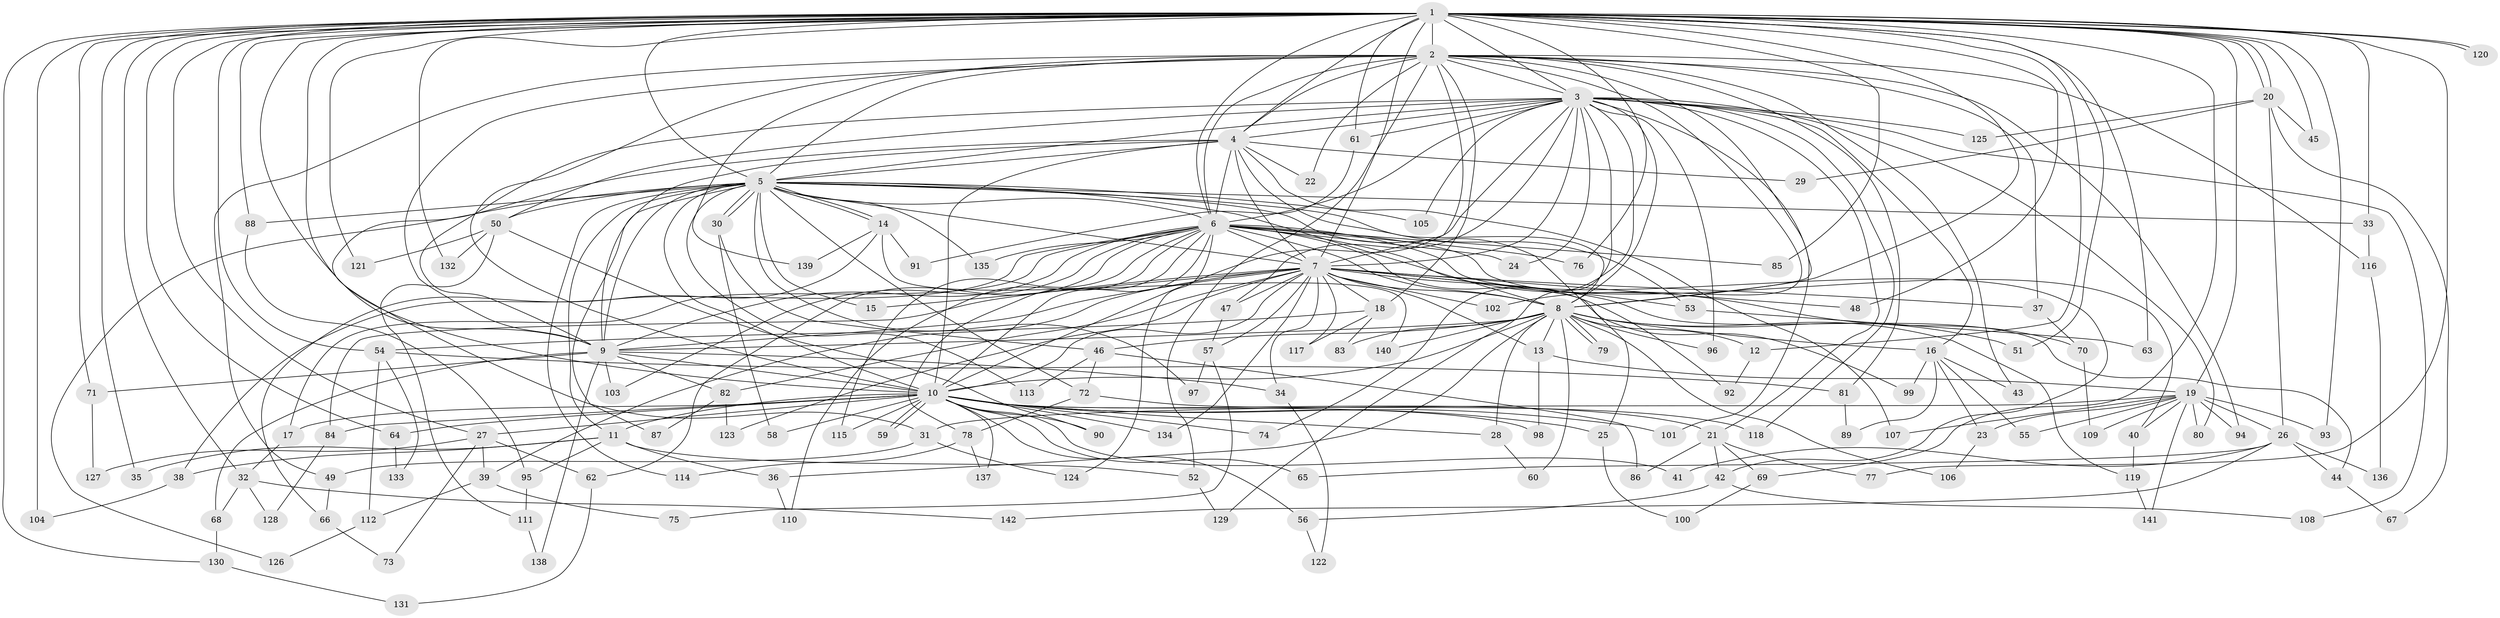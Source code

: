 // coarse degree distribution, {19: 0.023255813953488372, 14: 0.06976744186046512, 11: 0.046511627906976744, 16: 0.046511627906976744, 15: 0.046511627906976744, 18: 0.023255813953488372, 8: 0.023255813953488372, 3: 0.16279069767441862, 6: 0.13953488372093023, 7: 0.046511627906976744, 12: 0.023255813953488372, 4: 0.11627906976744186, 5: 0.06976744186046512, 10: 0.023255813953488372, 2: 0.11627906976744186, 1: 0.023255813953488372}
// Generated by graph-tools (version 1.1) at 2025/49/03/04/25 22:49:25]
// undirected, 142 vertices, 309 edges
graph export_dot {
  node [color=gray90,style=filled];
  1;
  2;
  3;
  4;
  5;
  6;
  7;
  8;
  9;
  10;
  11;
  12;
  13;
  14;
  15;
  16;
  17;
  18;
  19;
  20;
  21;
  22;
  23;
  24;
  25;
  26;
  27;
  28;
  29;
  30;
  31;
  32;
  33;
  34;
  35;
  36;
  37;
  38;
  39;
  40;
  41;
  42;
  43;
  44;
  45;
  46;
  47;
  48;
  49;
  50;
  51;
  52;
  53;
  54;
  55;
  56;
  57;
  58;
  59;
  60;
  61;
  62;
  63;
  64;
  65;
  66;
  67;
  68;
  69;
  70;
  71;
  72;
  73;
  74;
  75;
  76;
  77;
  78;
  79;
  80;
  81;
  82;
  83;
  84;
  85;
  86;
  87;
  88;
  89;
  90;
  91;
  92;
  93;
  94;
  95;
  96;
  97;
  98;
  99;
  100;
  101;
  102;
  103;
  104;
  105;
  106;
  107;
  108;
  109;
  110;
  111;
  112;
  113;
  114;
  115;
  116;
  117;
  118;
  119;
  120;
  121;
  122;
  123;
  124;
  125;
  126;
  127;
  128;
  129;
  130;
  131;
  132;
  133;
  134;
  135;
  136;
  137;
  138;
  139;
  140;
  141;
  142;
  1 -- 2;
  1 -- 3;
  1 -- 4;
  1 -- 5;
  1 -- 6;
  1 -- 7;
  1 -- 8;
  1 -- 9;
  1 -- 10;
  1 -- 12;
  1 -- 19;
  1 -- 20;
  1 -- 20;
  1 -- 27;
  1 -- 32;
  1 -- 33;
  1 -- 35;
  1 -- 45;
  1 -- 48;
  1 -- 51;
  1 -- 54;
  1 -- 61;
  1 -- 63;
  1 -- 64;
  1 -- 69;
  1 -- 71;
  1 -- 76;
  1 -- 77;
  1 -- 85;
  1 -- 88;
  1 -- 93;
  1 -- 104;
  1 -- 120;
  1 -- 120;
  1 -- 121;
  1 -- 130;
  1 -- 132;
  2 -- 3;
  2 -- 4;
  2 -- 5;
  2 -- 6;
  2 -- 7;
  2 -- 8;
  2 -- 9;
  2 -- 10;
  2 -- 18;
  2 -- 22;
  2 -- 37;
  2 -- 43;
  2 -- 49;
  2 -- 52;
  2 -- 81;
  2 -- 94;
  2 -- 102;
  2 -- 116;
  2 -- 139;
  3 -- 4;
  3 -- 5;
  3 -- 6;
  3 -- 7;
  3 -- 8;
  3 -- 9;
  3 -- 10;
  3 -- 16;
  3 -- 21;
  3 -- 24;
  3 -- 47;
  3 -- 50;
  3 -- 61;
  3 -- 74;
  3 -- 80;
  3 -- 96;
  3 -- 101;
  3 -- 105;
  3 -- 108;
  3 -- 118;
  3 -- 125;
  3 -- 129;
  4 -- 5;
  4 -- 6;
  4 -- 7;
  4 -- 8;
  4 -- 9;
  4 -- 10;
  4 -- 22;
  4 -- 29;
  4 -- 31;
  4 -- 107;
  5 -- 6;
  5 -- 7;
  5 -- 8;
  5 -- 9;
  5 -- 10;
  5 -- 11;
  5 -- 14;
  5 -- 14;
  5 -- 15;
  5 -- 25;
  5 -- 30;
  5 -- 30;
  5 -- 33;
  5 -- 50;
  5 -- 53;
  5 -- 72;
  5 -- 87;
  5 -- 88;
  5 -- 97;
  5 -- 105;
  5 -- 113;
  5 -- 114;
  5 -- 126;
  5 -- 135;
  6 -- 7;
  6 -- 8;
  6 -- 9;
  6 -- 10;
  6 -- 17;
  6 -- 24;
  6 -- 38;
  6 -- 40;
  6 -- 42;
  6 -- 62;
  6 -- 70;
  6 -- 76;
  6 -- 78;
  6 -- 85;
  6 -- 92;
  6 -- 103;
  6 -- 110;
  6 -- 115;
  6 -- 124;
  6 -- 135;
  7 -- 8;
  7 -- 9;
  7 -- 10;
  7 -- 13;
  7 -- 15;
  7 -- 18;
  7 -- 34;
  7 -- 37;
  7 -- 39;
  7 -- 44;
  7 -- 47;
  7 -- 48;
  7 -- 53;
  7 -- 57;
  7 -- 82;
  7 -- 84;
  7 -- 99;
  7 -- 102;
  7 -- 117;
  7 -- 123;
  7 -- 134;
  8 -- 9;
  8 -- 10;
  8 -- 12;
  8 -- 13;
  8 -- 16;
  8 -- 28;
  8 -- 36;
  8 -- 46;
  8 -- 51;
  8 -- 60;
  8 -- 79;
  8 -- 79;
  8 -- 83;
  8 -- 96;
  8 -- 106;
  8 -- 119;
  8 -- 140;
  9 -- 10;
  9 -- 34;
  9 -- 68;
  9 -- 71;
  9 -- 82;
  9 -- 103;
  9 -- 138;
  10 -- 11;
  10 -- 17;
  10 -- 21;
  10 -- 25;
  10 -- 27;
  10 -- 28;
  10 -- 41;
  10 -- 56;
  10 -- 58;
  10 -- 59;
  10 -- 59;
  10 -- 64;
  10 -- 65;
  10 -- 74;
  10 -- 84;
  10 -- 90;
  10 -- 98;
  10 -- 101;
  10 -- 115;
  10 -- 134;
  10 -- 137;
  11 -- 35;
  11 -- 36;
  11 -- 38;
  11 -- 52;
  11 -- 95;
  12 -- 92;
  13 -- 19;
  13 -- 98;
  14 -- 66;
  14 -- 91;
  14 -- 139;
  14 -- 140;
  16 -- 23;
  16 -- 43;
  16 -- 55;
  16 -- 89;
  16 -- 99;
  17 -- 32;
  18 -- 54;
  18 -- 83;
  18 -- 117;
  19 -- 23;
  19 -- 26;
  19 -- 31;
  19 -- 40;
  19 -- 55;
  19 -- 80;
  19 -- 93;
  19 -- 94;
  19 -- 107;
  19 -- 109;
  19 -- 141;
  20 -- 26;
  20 -- 29;
  20 -- 45;
  20 -- 67;
  20 -- 125;
  21 -- 42;
  21 -- 69;
  21 -- 77;
  21 -- 86;
  23 -- 106;
  25 -- 100;
  26 -- 41;
  26 -- 44;
  26 -- 65;
  26 -- 136;
  26 -- 142;
  27 -- 39;
  27 -- 62;
  27 -- 73;
  27 -- 127;
  28 -- 60;
  30 -- 46;
  30 -- 58;
  31 -- 49;
  31 -- 124;
  32 -- 68;
  32 -- 128;
  32 -- 142;
  33 -- 116;
  34 -- 122;
  36 -- 110;
  37 -- 70;
  38 -- 104;
  39 -- 75;
  39 -- 112;
  40 -- 119;
  42 -- 56;
  42 -- 108;
  44 -- 67;
  46 -- 72;
  46 -- 86;
  46 -- 113;
  47 -- 57;
  49 -- 66;
  50 -- 90;
  50 -- 111;
  50 -- 121;
  50 -- 132;
  52 -- 129;
  53 -- 63;
  54 -- 81;
  54 -- 112;
  54 -- 133;
  56 -- 122;
  57 -- 75;
  57 -- 97;
  61 -- 91;
  62 -- 131;
  64 -- 133;
  66 -- 73;
  68 -- 130;
  69 -- 100;
  70 -- 109;
  71 -- 127;
  72 -- 78;
  72 -- 118;
  78 -- 114;
  78 -- 137;
  81 -- 89;
  82 -- 87;
  82 -- 123;
  84 -- 128;
  88 -- 95;
  95 -- 111;
  111 -- 138;
  112 -- 126;
  116 -- 136;
  119 -- 141;
  130 -- 131;
}
